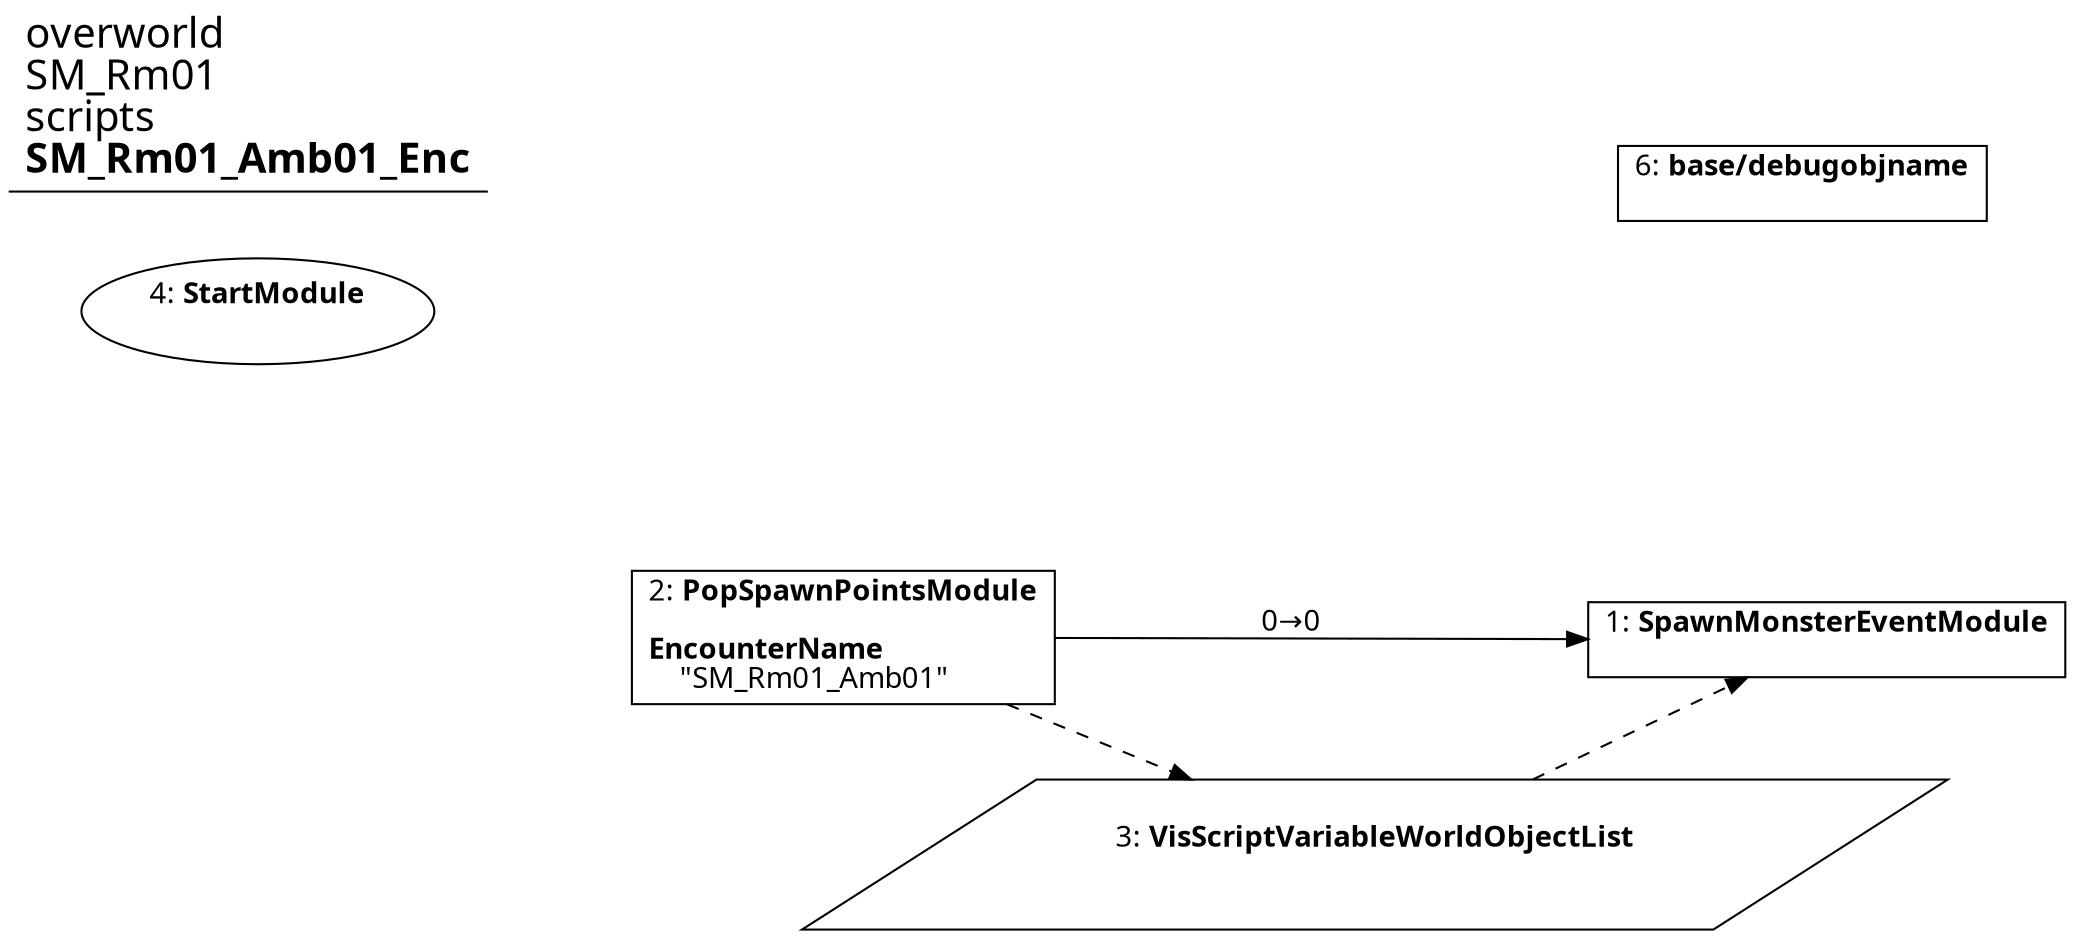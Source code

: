 digraph {
    layout = fdp;
    overlap = prism;
    sep = "+16";
    splines = spline;

    node [ shape = box ];

    graph [ fontname = "Segoe UI" ];
    node [ fontname = "Segoe UI" ];
    edge [ fontname = "Segoe UI" ];

    1 [ label = <1: <b>SpawnMonsterEventModule</b><br/><br/>> ];
    1 [ pos = "0.536,-0.286!" ];
    3 -> 1 [ style = dashed ];

    2 [ label = <2: <b>PopSpawnPointsModule</b><br/><br/><b>EncounterName</b><br align="left"/>    &quot;SM_Rm01_Amb01&quot;<br align="left"/>> ];
    2 [ pos = "0.09200001,-0.28500003!" ];
    2 -> 1 [ label = "0→0" ];
    2 -> 3 [ style = dashed ];

    3 [ label = <3: <b>VisScriptVariableWorldObjectList</b><br/><br/>> ];
    3 [ shape = parallelogram ]
    3 [ pos = "0.33200002,-0.38300002!" ];

    4 [ label = <4: <b>StartModule</b><br/><br/>> ];
    4 [ shape = oval ]
    4 [ pos = "-0.17400001,-0.101!" ];

    6 [ label = <6: <b>base/debugobjname</b><br/><br/>> ];
    6 [ pos = "0.52500004,-0.080000006!" ];

    title [ pos = "-0.17500001,-0.079!" ];
    title [ shape = underline ];
    title [ label = <<font point-size="20">overworld<br align="left"/>SM_Rm01<br align="left"/>scripts<br align="left"/><b>SM_Rm01_Amb01_Enc</b><br align="left"/></font>> ];
}
